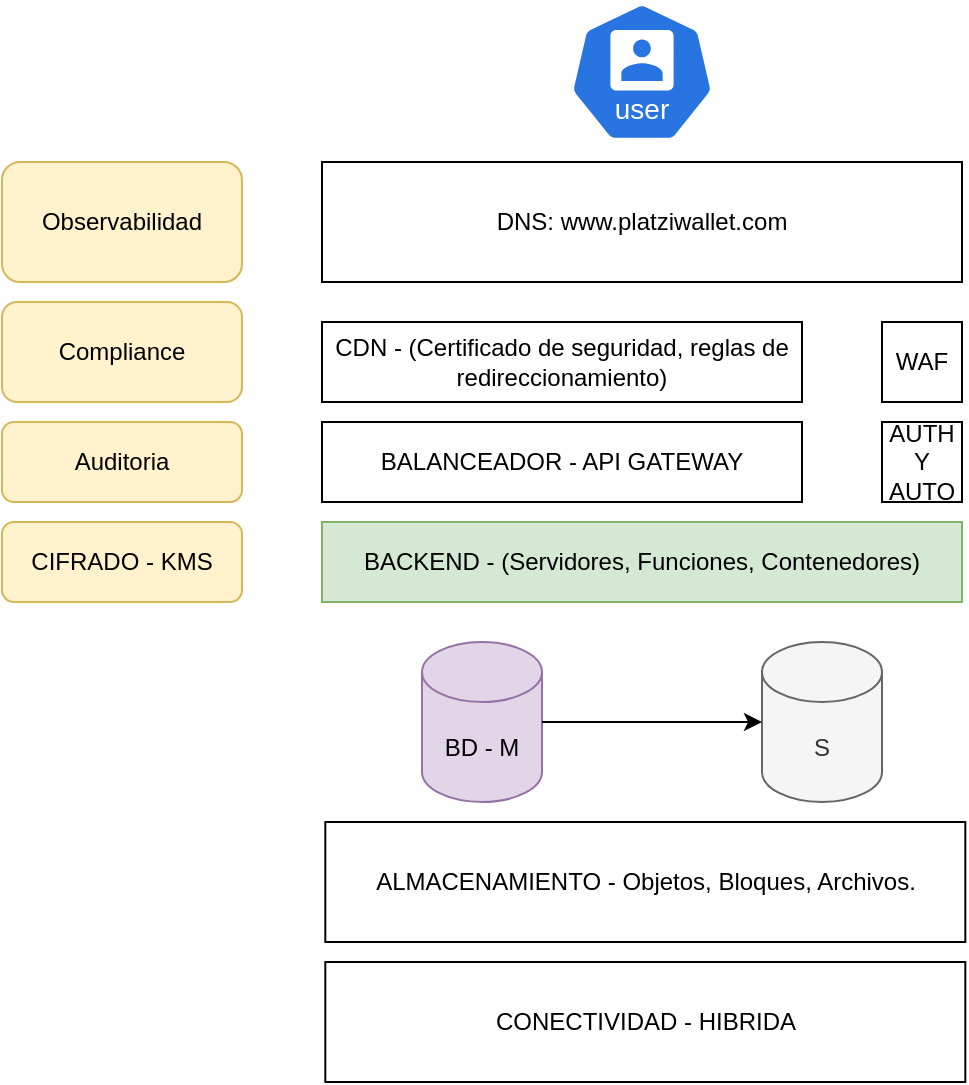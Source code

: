 <mxfile version="24.3.1" type="github">
  <diagram name="Página-1" id="OlqLtFbdMnLG8wKeLDoy">
    <mxGraphModel dx="1050" dy="530" grid="1" gridSize="10" guides="1" tooltips="1" connect="1" arrows="1" fold="1" page="1" pageScale="1" pageWidth="827" pageHeight="1169" math="0" shadow="0">
      <root>
        <mxCell id="0" />
        <mxCell id="1" parent="0" />
        <mxCell id="4cEDjgXCcpK69KAsvx-h-2" value="" style="aspect=fixed;sketch=0;html=1;dashed=0;whitespace=wrap;fillColor=#2875E2;strokeColor=#ffffff;points=[[0.005,0.63,0],[0.1,0.2,0],[0.9,0.2,0],[0.5,0,0],[0.995,0.63,0],[0.72,0.99,0],[0.5,1,0],[0.28,0.99,0]];shape=mxgraph.kubernetes.icon2;kubernetesLabel=1;prIcon=user" vertex="1" parent="1">
          <mxGeometry x="363.54" y="40" width="72.92" height="70" as="geometry" />
        </mxCell>
        <mxCell id="4cEDjgXCcpK69KAsvx-h-3" value="DNS: www.platziwallet.com" style="rounded=0;whiteSpace=wrap;html=1;" vertex="1" parent="1">
          <mxGeometry x="240" y="120" width="320" height="60" as="geometry" />
        </mxCell>
        <mxCell id="4cEDjgXCcpK69KAsvx-h-5" value="CDN - (Certificado de seguridad, reglas de redireccionamiento)" style="rounded=0;whiteSpace=wrap;html=1;" vertex="1" parent="1">
          <mxGeometry x="240" y="200" width="240" height="40" as="geometry" />
        </mxCell>
        <mxCell id="4cEDjgXCcpK69KAsvx-h-6" value="WAF" style="whiteSpace=wrap;html=1;aspect=fixed;" vertex="1" parent="1">
          <mxGeometry x="520" y="200" width="40" height="40" as="geometry" />
        </mxCell>
        <mxCell id="4cEDjgXCcpK69KAsvx-h-7" value="BALANCEADOR - API GATEWAY" style="rounded=0;whiteSpace=wrap;html=1;" vertex="1" parent="1">
          <mxGeometry x="240" y="250" width="240" height="40" as="geometry" />
        </mxCell>
        <mxCell id="4cEDjgXCcpK69KAsvx-h-8" value="AUTH Y AUTO" style="whiteSpace=wrap;html=1;aspect=fixed;" vertex="1" parent="1">
          <mxGeometry x="520" y="250" width="40" height="40" as="geometry" />
        </mxCell>
        <mxCell id="4cEDjgXCcpK69KAsvx-h-10" value="BACKEND - (Servidores, Funciones, Contenedores)" style="rounded=0;whiteSpace=wrap;html=1;fillColor=#d5e8d4;strokeColor=#82b366;" vertex="1" parent="1">
          <mxGeometry x="240" y="300" width="320" height="40" as="geometry" />
        </mxCell>
        <mxCell id="4cEDjgXCcpK69KAsvx-h-11" value="Observabilidad" style="rounded=1;whiteSpace=wrap;html=1;fillColor=#fff2cc;strokeColor=#d6b656;" vertex="1" parent="1">
          <mxGeometry x="80" y="120" width="120" height="60" as="geometry" />
        </mxCell>
        <mxCell id="4cEDjgXCcpK69KAsvx-h-12" value="Compliance" style="rounded=1;whiteSpace=wrap;html=1;fillColor=#fff2cc;strokeColor=#d6b656;" vertex="1" parent="1">
          <mxGeometry x="80" y="190" width="120" height="50" as="geometry" />
        </mxCell>
        <mxCell id="4cEDjgXCcpK69KAsvx-h-13" value="Auditoria" style="rounded=1;whiteSpace=wrap;html=1;fillColor=#fff2cc;strokeColor=#d6b656;" vertex="1" parent="1">
          <mxGeometry x="80" y="250" width="120" height="40" as="geometry" />
        </mxCell>
        <mxCell id="4cEDjgXCcpK69KAsvx-h-14" value="CIFRADO - KMS" style="rounded=1;whiteSpace=wrap;html=1;fillColor=#fff2cc;strokeColor=#d6b656;" vertex="1" parent="1">
          <mxGeometry x="80" y="300" width="120" height="40" as="geometry" />
        </mxCell>
        <mxCell id="4cEDjgXCcpK69KAsvx-h-15" value="BD - M" style="shape=cylinder3;whiteSpace=wrap;html=1;boundedLbl=1;backgroundOutline=1;size=15;fillColor=#e1d5e7;strokeColor=#9673a6;" vertex="1" parent="1">
          <mxGeometry x="290" y="360" width="60" height="80" as="geometry" />
        </mxCell>
        <mxCell id="4cEDjgXCcpK69KAsvx-h-16" value="S" style="shape=cylinder3;whiteSpace=wrap;html=1;boundedLbl=1;backgroundOutline=1;size=15;fillColor=#f5f5f5;fontColor=#333333;strokeColor=#666666;" vertex="1" parent="1">
          <mxGeometry x="460" y="360" width="60" height="80" as="geometry" />
        </mxCell>
        <mxCell id="4cEDjgXCcpK69KAsvx-h-17" value="" style="endArrow=classic;html=1;rounded=0;exitX=1;exitY=0.5;exitDx=0;exitDy=0;exitPerimeter=0;entryX=0;entryY=0.5;entryDx=0;entryDy=0;entryPerimeter=0;" edge="1" parent="1" source="4cEDjgXCcpK69KAsvx-h-15" target="4cEDjgXCcpK69KAsvx-h-16">
          <mxGeometry width="50" height="50" relative="1" as="geometry">
            <mxPoint x="440" y="190" as="sourcePoint" />
            <mxPoint x="480" y="150" as="targetPoint" />
            <Array as="points">
              <mxPoint x="410" y="400" />
            </Array>
          </mxGeometry>
        </mxCell>
        <mxCell id="4cEDjgXCcpK69KAsvx-h-19" value="ALMACENAMIENTO - Objetos, Bloques, Archivos." style="rounded=0;whiteSpace=wrap;html=1;" vertex="1" parent="1">
          <mxGeometry x="241.66" y="450" width="320" height="60" as="geometry" />
        </mxCell>
        <mxCell id="4cEDjgXCcpK69KAsvx-h-20" value="CONECTIVIDAD - HIBRIDA" style="rounded=0;whiteSpace=wrap;html=1;" vertex="1" parent="1">
          <mxGeometry x="241.66" y="520" width="320" height="60" as="geometry" />
        </mxCell>
      </root>
    </mxGraphModel>
  </diagram>
</mxfile>
